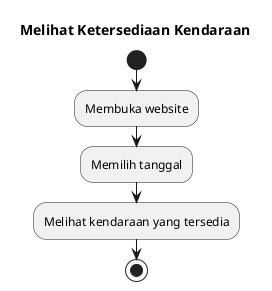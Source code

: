 @startuml melihat_ketersediaan_kendaraan

title "Melihat Ketersediaan Kendaraan"

|Customer|

start
:Membuka website;
:Memilih tanggal;
:Melihat kendaraan yang tersedia;

stop

@enduml